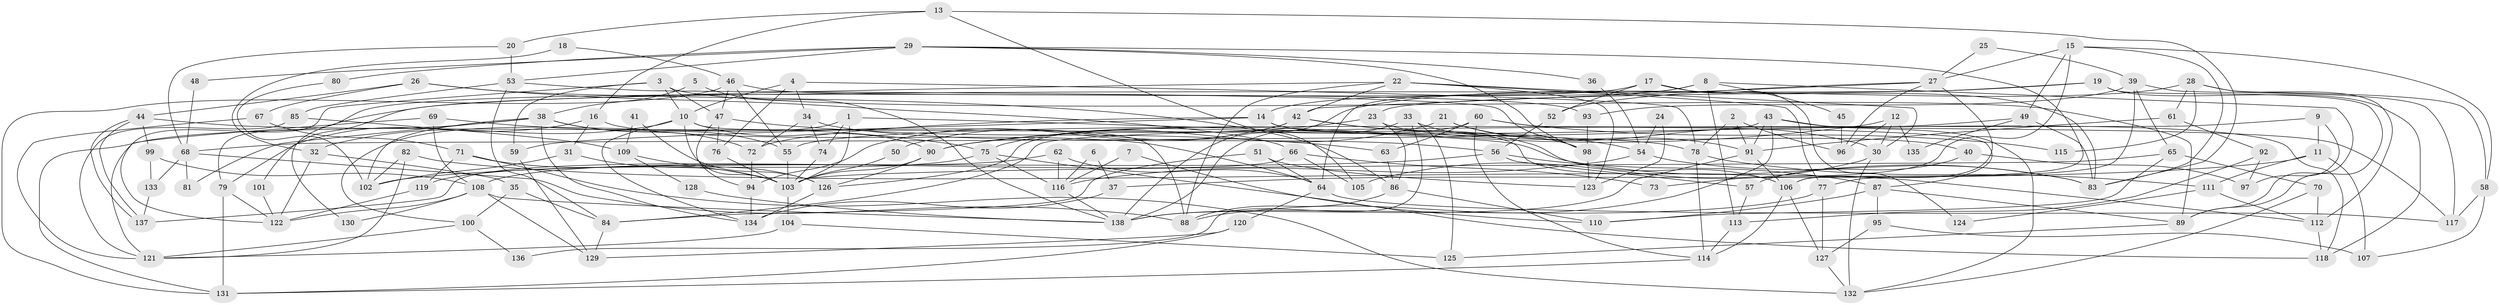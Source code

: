// coarse degree distribution, {5: 0.14285714285714285, 3: 0.17582417582417584, 9: 0.07692307692307693, 7: 0.08791208791208792, 2: 0.17582417582417584, 4: 0.14285714285714285, 6: 0.10989010989010989, 10: 0.01098901098901099, 11: 0.02197802197802198, 8: 0.054945054945054944}
// Generated by graph-tools (version 1.1) at 2025/42/03/06/25 10:42:01]
// undirected, 138 vertices, 276 edges
graph export_dot {
graph [start="1"]
  node [color=gray90,style=filled];
  1;
  2;
  3;
  4;
  5;
  6;
  7;
  8;
  9;
  10;
  11;
  12;
  13;
  14;
  15;
  16;
  17;
  18;
  19;
  20;
  21;
  22;
  23;
  24;
  25;
  26;
  27;
  28;
  29;
  30;
  31;
  32;
  33;
  34;
  35;
  36;
  37;
  38;
  39;
  40;
  41;
  42;
  43;
  44;
  45;
  46;
  47;
  48;
  49;
  50;
  51;
  52;
  53;
  54;
  55;
  56;
  57;
  58;
  59;
  60;
  61;
  62;
  63;
  64;
  65;
  66;
  67;
  68;
  69;
  70;
  71;
  72;
  73;
  74;
  75;
  76;
  77;
  78;
  79;
  80;
  81;
  82;
  83;
  84;
  85;
  86;
  87;
  88;
  89;
  90;
  91;
  92;
  93;
  94;
  95;
  96;
  97;
  98;
  99;
  100;
  101;
  102;
  103;
  104;
  105;
  106;
  107;
  108;
  109;
  110;
  111;
  112;
  113;
  114;
  115;
  116;
  117;
  118;
  119;
  120;
  121;
  122;
  123;
  124;
  125;
  126;
  127;
  128;
  129;
  130;
  131;
  132;
  133;
  134;
  135;
  136;
  137;
  138;
  1 -- 103;
  1 -- 83;
  1 -- 74;
  1 -- 100;
  2 -- 91;
  2 -- 78;
  2 -- 96;
  3 -- 10;
  3 -- 122;
  3 -- 47;
  3 -- 59;
  3 -- 89;
  4 -- 76;
  4 -- 10;
  4 -- 34;
  4 -- 78;
  5 -- 38;
  5 -- 138;
  6 -- 116;
  6 -- 37;
  7 -- 116;
  7 -- 110;
  8 -- 89;
  8 -- 64;
  8 -- 14;
  8 -- 45;
  8 -- 113;
  9 -- 84;
  9 -- 97;
  9 -- 11;
  10 -- 103;
  10 -- 88;
  10 -- 32;
  10 -- 90;
  10 -- 134;
  11 -- 111;
  11 -- 37;
  11 -- 107;
  12 -- 90;
  12 -- 96;
  12 -- 30;
  12 -- 135;
  13 -- 16;
  13 -- 105;
  13 -- 20;
  13 -- 83;
  14 -- 106;
  14 -- 59;
  14 -- 72;
  14 -- 118;
  15 -- 27;
  15 -- 58;
  15 -- 49;
  15 -- 73;
  15 -- 83;
  16 -- 79;
  16 -- 31;
  16 -- 64;
  17 -- 83;
  17 -- 79;
  17 -- 52;
  17 -- 124;
  18 -- 46;
  18 -- 32;
  19 -- 89;
  19 -- 118;
  19 -- 23;
  19 -- 101;
  20 -- 68;
  20 -- 53;
  21 -- 75;
  21 -- 30;
  21 -- 91;
  22 -- 30;
  22 -- 42;
  22 -- 77;
  22 -- 88;
  22 -- 123;
  22 -- 130;
  23 -- 90;
  23 -- 40;
  23 -- 86;
  24 -- 54;
  24 -- 123;
  25 -- 39;
  25 -- 27;
  26 -- 44;
  26 -- 86;
  26 -- 66;
  26 -- 67;
  27 -- 42;
  27 -- 106;
  27 -- 52;
  27 -- 96;
  28 -- 58;
  28 -- 138;
  28 -- 61;
  28 -- 112;
  28 -- 115;
  29 -- 106;
  29 -- 53;
  29 -- 36;
  29 -- 48;
  29 -- 80;
  29 -- 98;
  30 -- 132;
  30 -- 105;
  31 -- 102;
  31 -- 103;
  32 -- 122;
  32 -- 35;
  33 -- 98;
  33 -- 138;
  33 -- 125;
  33 -- 136;
  34 -- 74;
  34 -- 56;
  34 -- 72;
  35 -- 84;
  35 -- 100;
  36 -- 54;
  37 -- 134;
  38 -- 72;
  38 -- 55;
  38 -- 81;
  38 -- 102;
  38 -- 131;
  38 -- 134;
  39 -- 93;
  39 -- 65;
  39 -- 77;
  39 -- 117;
  40 -- 57;
  40 -- 97;
  41 -- 126;
  41 -- 109;
  42 -- 94;
  42 -- 106;
  42 -- 50;
  42 -- 54;
  43 -- 91;
  43 -- 88;
  43 -- 68;
  43 -- 117;
  43 -- 132;
  44 -- 137;
  44 -- 137;
  44 -- 78;
  44 -- 99;
  45 -- 96;
  46 -- 47;
  46 -- 131;
  46 -- 55;
  46 -- 93;
  47 -- 94;
  47 -- 63;
  47 -- 76;
  48 -- 68;
  49 -- 83;
  49 -- 55;
  49 -- 135;
  50 -- 103;
  51 -- 123;
  51 -- 64;
  51 -- 84;
  52 -- 56;
  53 -- 84;
  53 -- 85;
  53 -- 98;
  54 -- 83;
  54 -- 116;
  55 -- 103;
  56 -- 57;
  56 -- 87;
  56 -- 102;
  57 -- 113;
  58 -- 117;
  58 -- 107;
  59 -- 129;
  60 -- 126;
  60 -- 87;
  60 -- 63;
  60 -- 114;
  60 -- 115;
  61 -- 91;
  61 -- 92;
  62 -- 116;
  62 -- 64;
  62 -- 108;
  63 -- 86;
  64 -- 117;
  64 -- 120;
  65 -- 70;
  65 -- 103;
  65 -- 110;
  66 -- 137;
  66 -- 73;
  66 -- 105;
  67 -- 121;
  67 -- 71;
  68 -- 88;
  68 -- 81;
  68 -- 133;
  69 -- 108;
  69 -- 75;
  69 -- 121;
  70 -- 112;
  70 -- 132;
  71 -- 103;
  71 -- 119;
  71 -- 132;
  72 -- 94;
  74 -- 103;
  75 -- 118;
  75 -- 116;
  75 -- 119;
  76 -- 103;
  77 -- 127;
  77 -- 138;
  78 -- 114;
  78 -- 111;
  79 -- 122;
  79 -- 131;
  80 -- 102;
  82 -- 102;
  82 -- 121;
  82 -- 112;
  84 -- 129;
  85 -- 121;
  85 -- 109;
  86 -- 88;
  86 -- 110;
  87 -- 110;
  87 -- 89;
  87 -- 95;
  89 -- 125;
  90 -- 103;
  90 -- 126;
  91 -- 138;
  91 -- 106;
  92 -- 113;
  92 -- 97;
  93 -- 98;
  94 -- 134;
  95 -- 127;
  95 -- 107;
  98 -- 123;
  99 -- 108;
  99 -- 133;
  100 -- 121;
  100 -- 136;
  101 -- 122;
  103 -- 104;
  104 -- 121;
  104 -- 125;
  106 -- 127;
  106 -- 114;
  108 -- 129;
  108 -- 122;
  108 -- 130;
  108 -- 138;
  109 -- 126;
  109 -- 128;
  111 -- 112;
  111 -- 124;
  112 -- 118;
  113 -- 114;
  114 -- 131;
  116 -- 138;
  119 -- 122;
  120 -- 131;
  120 -- 129;
  126 -- 134;
  127 -- 132;
  128 -- 138;
  133 -- 137;
}
